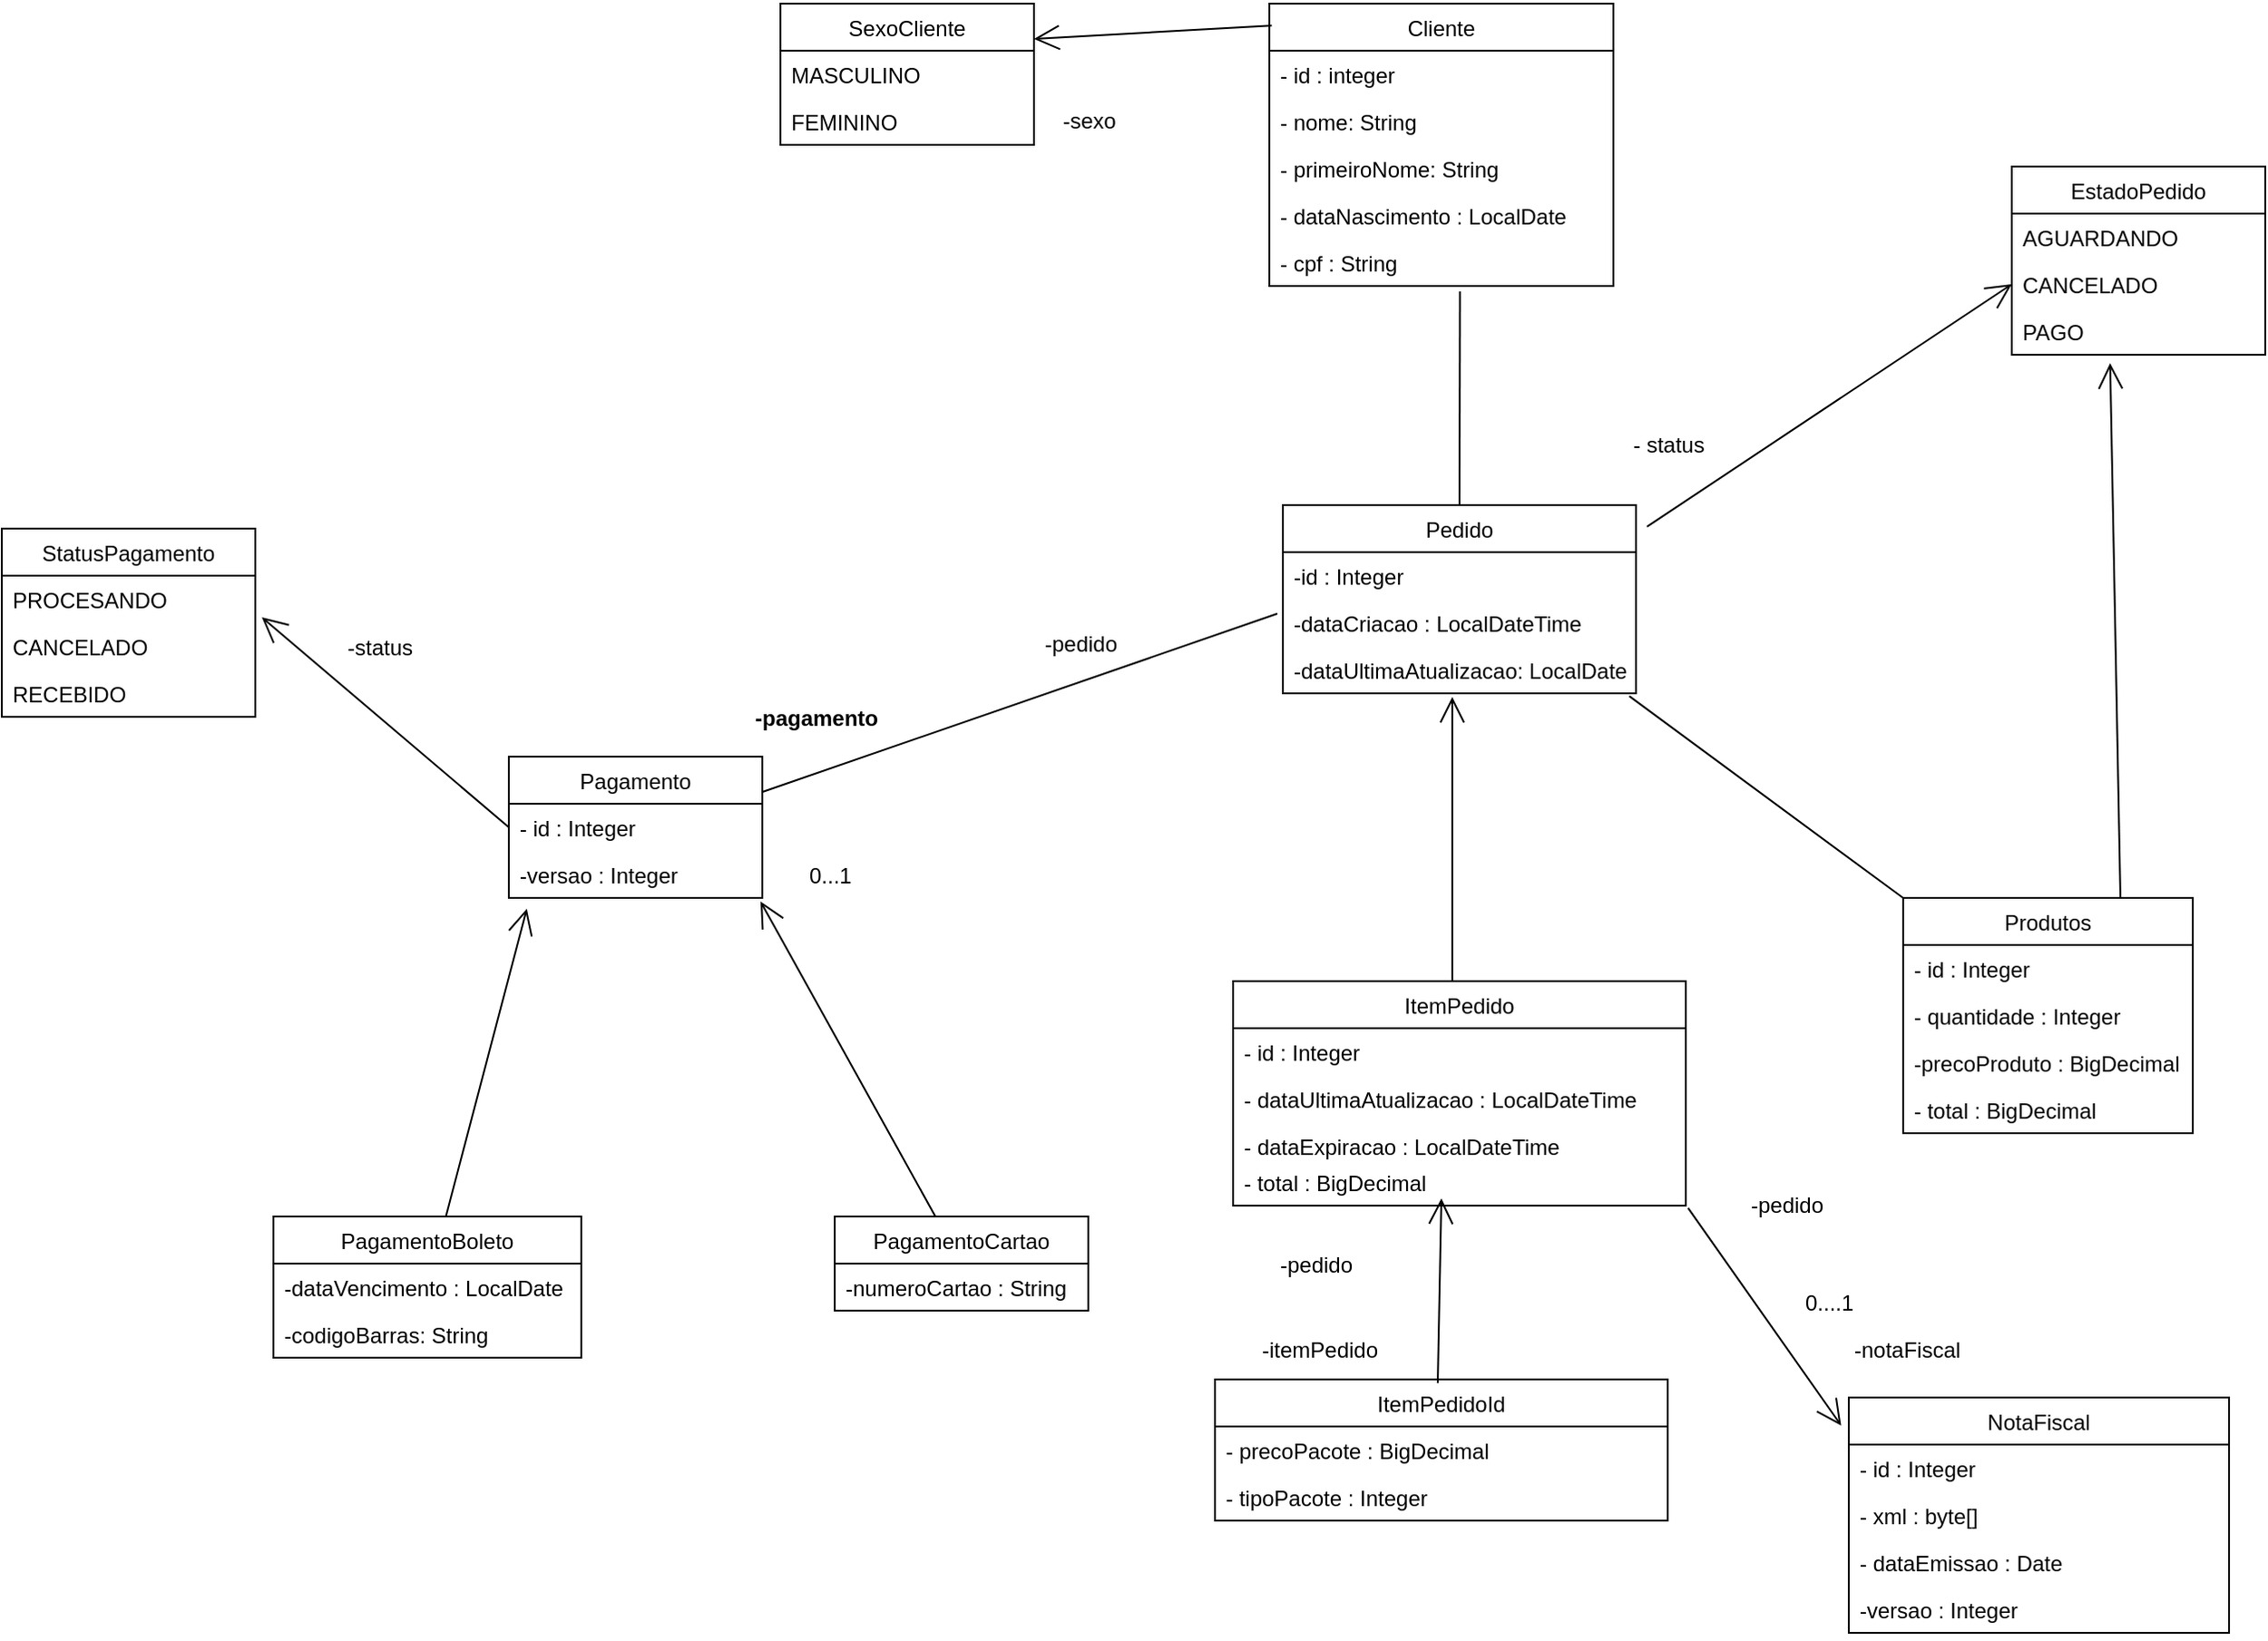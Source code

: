 <mxfile version="14.5.8" type="device"><diagram id="szl401wHWuvzKqxkxbed" name="Page-1"><mxGraphModel dx="1447" dy="750" grid="1" gridSize="10" guides="1" tooltips="1" connect="1" arrows="1" fold="1" page="1" pageScale="1" pageWidth="827" pageHeight="1169" math="0" shadow="0"><root><mxCell id="0"/><mxCell id="1" parent="0"/><mxCell id="eXSobSWJXO8iYHAMKK1B-1" value="Cliente" style="swimlane;fontStyle=0;childLayout=stackLayout;horizontal=1;startSize=26;fillColor=none;horizontalStack=0;resizeParent=1;resizeParentMax=0;resizeLast=0;collapsible=1;marginBottom=0;" vertex="1" parent="1"><mxGeometry x="990" y="450" width="190" height="156" as="geometry"/></mxCell><mxCell id="eXSobSWJXO8iYHAMKK1B-2" value="- id : integer" style="text;strokeColor=none;fillColor=none;align=left;verticalAlign=top;spacingLeft=4;spacingRight=4;overflow=hidden;rotatable=0;points=[[0,0.5],[1,0.5]];portConstraint=eastwest;" vertex="1" parent="eXSobSWJXO8iYHAMKK1B-1"><mxGeometry y="26" width="190" height="26" as="geometry"/></mxCell><mxCell id="eXSobSWJXO8iYHAMKK1B-3" value="- nome: String" style="text;strokeColor=none;fillColor=none;align=left;verticalAlign=top;spacingLeft=4;spacingRight=4;overflow=hidden;rotatable=0;points=[[0,0.5],[1,0.5]];portConstraint=eastwest;" vertex="1" parent="eXSobSWJXO8iYHAMKK1B-1"><mxGeometry y="52" width="190" height="26" as="geometry"/></mxCell><mxCell id="eXSobSWJXO8iYHAMKK1B-4" value="- primeiroNome: String" style="text;strokeColor=none;fillColor=none;align=left;verticalAlign=top;spacingLeft=4;spacingRight=4;overflow=hidden;rotatable=0;points=[[0,0.5],[1,0.5]];portConstraint=eastwest;" vertex="1" parent="eXSobSWJXO8iYHAMKK1B-1"><mxGeometry y="78" width="190" height="26" as="geometry"/></mxCell><mxCell id="eXSobSWJXO8iYHAMKK1B-5" value="- dataNascimento : LocalDate&#10;" style="text;strokeColor=none;fillColor=none;align=left;verticalAlign=top;spacingLeft=4;spacingRight=4;overflow=hidden;rotatable=0;points=[[0,0.5],[1,0.5]];portConstraint=eastwest;" vertex="1" parent="eXSobSWJXO8iYHAMKK1B-1"><mxGeometry y="104" width="190" height="26" as="geometry"/></mxCell><mxCell id="eXSobSWJXO8iYHAMKK1B-6" value="- cpf : String" style="text;strokeColor=none;fillColor=none;align=left;verticalAlign=top;spacingLeft=4;spacingRight=4;overflow=hidden;rotatable=0;points=[[0,0.5],[1,0.5]];portConstraint=eastwest;" vertex="1" parent="eXSobSWJXO8iYHAMKK1B-1"><mxGeometry y="130" width="190" height="26" as="geometry"/></mxCell><mxCell id="eXSobSWJXO8iYHAMKK1B-7" value="SexoCliente" style="swimlane;fontStyle=0;childLayout=stackLayout;horizontal=1;startSize=26;fillColor=none;horizontalStack=0;resizeParent=1;resizeParentMax=0;resizeLast=0;collapsible=1;marginBottom=0;" vertex="1" parent="1"><mxGeometry x="720" y="450" width="140" height="78" as="geometry"/></mxCell><mxCell id="eXSobSWJXO8iYHAMKK1B-8" value="MASCULINO" style="text;strokeColor=none;fillColor=none;align=left;verticalAlign=top;spacingLeft=4;spacingRight=4;overflow=hidden;rotatable=0;points=[[0,0.5],[1,0.5]];portConstraint=eastwest;" vertex="1" parent="eXSobSWJXO8iYHAMKK1B-7"><mxGeometry y="26" width="140" height="26" as="geometry"/></mxCell><mxCell id="eXSobSWJXO8iYHAMKK1B-9" value="FEMININO" style="text;strokeColor=none;fillColor=none;align=left;verticalAlign=top;spacingLeft=4;spacingRight=4;overflow=hidden;rotatable=0;points=[[0,0.5],[1,0.5]];portConstraint=eastwest;" vertex="1" parent="eXSobSWJXO8iYHAMKK1B-7"><mxGeometry y="52" width="140" height="26" as="geometry"/></mxCell><mxCell id="eXSobSWJXO8iYHAMKK1B-10" value="ItemPedido" style="swimlane;fontStyle=0;childLayout=stackLayout;horizontal=1;startSize=26;fillColor=none;horizontalStack=0;resizeParent=1;resizeParentMax=0;resizeLast=0;collapsible=1;marginBottom=0;" vertex="1" parent="1"><mxGeometry x="970" y="990" width="250" height="124" as="geometry"/></mxCell><mxCell id="eXSobSWJXO8iYHAMKK1B-11" value="- id : Integer" style="text;strokeColor=none;fillColor=none;align=left;verticalAlign=top;spacingLeft=4;spacingRight=4;overflow=hidden;rotatable=0;points=[[0,0.5],[1,0.5]];portConstraint=eastwest;" vertex="1" parent="eXSobSWJXO8iYHAMKK1B-10"><mxGeometry y="26" width="250" height="26" as="geometry"/></mxCell><mxCell id="eXSobSWJXO8iYHAMKK1B-12" value="- dataUltimaAtualizacao : LocalDateTime" style="text;strokeColor=none;fillColor=none;align=left;verticalAlign=top;spacingLeft=4;spacingRight=4;overflow=hidden;rotatable=0;points=[[0,0.5],[1,0.5]];portConstraint=eastwest;" vertex="1" parent="eXSobSWJXO8iYHAMKK1B-10"><mxGeometry y="52" width="250" height="26" as="geometry"/></mxCell><mxCell id="eXSobSWJXO8iYHAMKK1B-13" value="- dataExpiracao : LocalDateTime" style="text;strokeColor=none;fillColor=none;align=left;verticalAlign=top;spacingLeft=4;spacingRight=4;overflow=hidden;rotatable=0;points=[[0,0.5],[1,0.5]];portConstraint=eastwest;" vertex="1" parent="eXSobSWJXO8iYHAMKK1B-10"><mxGeometry y="78" width="250" height="20" as="geometry"/></mxCell><mxCell id="eXSobSWJXO8iYHAMKK1B-14" value="- total : BigDecimal" style="text;strokeColor=none;fillColor=none;align=left;verticalAlign=top;spacingLeft=4;spacingRight=4;overflow=hidden;rotatable=0;points=[[0,0.5],[1,0.5]];portConstraint=eastwest;" vertex="1" parent="eXSobSWJXO8iYHAMKK1B-10"><mxGeometry y="98" width="250" height="26" as="geometry"/></mxCell><mxCell id="eXSobSWJXO8iYHAMKK1B-17" value="NotaFiscal" style="swimlane;fontStyle=0;childLayout=stackLayout;horizontal=1;startSize=26;fillColor=none;horizontalStack=0;resizeParent=1;resizeParentMax=0;resizeLast=0;collapsible=1;marginBottom=0;" vertex="1" parent="1"><mxGeometry x="1310" y="1220" width="210" height="130" as="geometry"/></mxCell><mxCell id="eXSobSWJXO8iYHAMKK1B-18" value="- id : Integer" style="text;strokeColor=none;fillColor=none;align=left;verticalAlign=top;spacingLeft=4;spacingRight=4;overflow=hidden;rotatable=0;points=[[0,0.5],[1,0.5]];portConstraint=eastwest;" vertex="1" parent="eXSobSWJXO8iYHAMKK1B-17"><mxGeometry y="26" width="210" height="26" as="geometry"/></mxCell><mxCell id="eXSobSWJXO8iYHAMKK1B-19" value="- xml : byte[]" style="text;strokeColor=none;fillColor=none;align=left;verticalAlign=top;spacingLeft=4;spacingRight=4;overflow=hidden;rotatable=0;points=[[0,0.5],[1,0.5]];portConstraint=eastwest;" vertex="1" parent="eXSobSWJXO8iYHAMKK1B-17"><mxGeometry y="52" width="210" height="26" as="geometry"/></mxCell><mxCell id="eXSobSWJXO8iYHAMKK1B-20" value="- dataEmissao : Date&#10;" style="text;strokeColor=none;fillColor=none;align=left;verticalAlign=top;spacingLeft=4;spacingRight=4;overflow=hidden;rotatable=0;points=[[0,0.5],[1,0.5]];portConstraint=eastwest;" vertex="1" parent="eXSobSWJXO8iYHAMKK1B-17"><mxGeometry y="78" width="210" height="26" as="geometry"/></mxCell><mxCell id="eXSobSWJXO8iYHAMKK1B-21" value="-versao : Integer" style="text;strokeColor=none;fillColor=none;align=left;verticalAlign=top;spacingLeft=4;spacingRight=4;overflow=hidden;rotatable=0;points=[[0,0.5],[1,0.5]];portConstraint=eastwest;" vertex="1" parent="eXSobSWJXO8iYHAMKK1B-17"><mxGeometry y="104" width="210" height="26" as="geometry"/></mxCell><mxCell id="eXSobSWJXO8iYHAMKK1B-22" value="EstadoPedido" style="swimlane;fontStyle=0;childLayout=stackLayout;horizontal=1;startSize=26;fillColor=none;horizontalStack=0;resizeParent=1;resizeParentMax=0;resizeLast=0;collapsible=1;marginBottom=0;" vertex="1" parent="1"><mxGeometry x="1400" y="540" width="140" height="104" as="geometry"/></mxCell><mxCell id="eXSobSWJXO8iYHAMKK1B-23" value="AGUARDANDO" style="text;strokeColor=none;fillColor=none;align=left;verticalAlign=top;spacingLeft=4;spacingRight=4;overflow=hidden;rotatable=0;points=[[0,0.5],[1,0.5]];portConstraint=eastwest;" vertex="1" parent="eXSobSWJXO8iYHAMKK1B-22"><mxGeometry y="26" width="140" height="26" as="geometry"/></mxCell><mxCell id="eXSobSWJXO8iYHAMKK1B-24" value="CANCELADO" style="text;strokeColor=none;fillColor=none;align=left;verticalAlign=top;spacingLeft=4;spacingRight=4;overflow=hidden;rotatable=0;points=[[0,0.5],[1,0.5]];portConstraint=eastwest;" vertex="1" parent="eXSobSWJXO8iYHAMKK1B-22"><mxGeometry y="52" width="140" height="26" as="geometry"/></mxCell><mxCell id="eXSobSWJXO8iYHAMKK1B-25" value="PAGO" style="text;strokeColor=none;fillColor=none;align=left;verticalAlign=top;spacingLeft=4;spacingRight=4;overflow=hidden;rotatable=0;points=[[0,0.5],[1,0.5]];portConstraint=eastwest;" vertex="1" parent="eXSobSWJXO8iYHAMKK1B-22"><mxGeometry y="78" width="140" height="26" as="geometry"/></mxCell><mxCell id="eXSobSWJXO8iYHAMKK1B-26" value="" style="endArrow=open;endFill=1;endSize=12;html=1;entryX=0;entryY=0.5;entryDx=0;entryDy=0;exitX=1.031;exitY=0.115;exitDx=0;exitDy=0;exitPerimeter=0;" edge="1" parent="1" source="eXSobSWJXO8iYHAMKK1B-60" target="eXSobSWJXO8iYHAMKK1B-24"><mxGeometry width="160" relative="1" as="geometry"><mxPoint x="1130" y="850" as="sourcePoint"/><mxPoint x="1290" y="850" as="targetPoint"/></mxGeometry></mxCell><mxCell id="eXSobSWJXO8iYHAMKK1B-27" value="" style="endArrow=open;endFill=1;endSize=12;html=1;exitX=1.005;exitY=1.049;exitDx=0;exitDy=0;exitPerimeter=0;entryX=-0.02;entryY=0.119;entryDx=0;entryDy=0;entryPerimeter=0;" edge="1" parent="1" source="eXSobSWJXO8iYHAMKK1B-14" target="eXSobSWJXO8iYHAMKK1B-17"><mxGeometry width="160" relative="1" as="geometry"><mxPoint x="1216.5" y="905.52" as="sourcePoint"/><mxPoint x="1320" y="1020" as="targetPoint"/></mxGeometry></mxCell><mxCell id="eXSobSWJXO8iYHAMKK1B-28" value="Pagamento" style="swimlane;fontStyle=0;childLayout=stackLayout;horizontal=1;startSize=26;fillColor=none;horizontalStack=0;resizeParent=1;resizeParentMax=0;resizeLast=0;collapsible=1;marginBottom=0;" vertex="1" parent="1"><mxGeometry x="570" y="866" width="140" height="78" as="geometry"/></mxCell><mxCell id="eXSobSWJXO8iYHAMKK1B-29" value="- id : Integer" style="text;strokeColor=none;fillColor=none;align=left;verticalAlign=top;spacingLeft=4;spacingRight=4;overflow=hidden;rotatable=0;points=[[0,0.5],[1,0.5]];portConstraint=eastwest;" vertex="1" parent="eXSobSWJXO8iYHAMKK1B-28"><mxGeometry y="26" width="140" height="26" as="geometry"/></mxCell><mxCell id="eXSobSWJXO8iYHAMKK1B-30" value="-versao : Integer" style="text;strokeColor=none;fillColor=none;align=left;verticalAlign=top;spacingLeft=4;spacingRight=4;overflow=hidden;rotatable=0;points=[[0,0.5],[1,0.5]];portConstraint=eastwest;" vertex="1" parent="eXSobSWJXO8iYHAMKK1B-28"><mxGeometry y="52" width="140" height="26" as="geometry"/></mxCell><mxCell id="eXSobSWJXO8iYHAMKK1B-31" value="PagamentoCartao" style="swimlane;fontStyle=0;childLayout=stackLayout;horizontal=1;startSize=26;fillColor=none;horizontalStack=0;resizeParent=1;resizeParentMax=0;resizeLast=0;collapsible=1;marginBottom=0;" vertex="1" parent="1"><mxGeometry x="750" y="1120" width="140" height="52" as="geometry"/></mxCell><mxCell id="eXSobSWJXO8iYHAMKK1B-32" value="-numeroCartao : String" style="text;strokeColor=none;fillColor=none;align=left;verticalAlign=top;spacingLeft=4;spacingRight=4;overflow=hidden;rotatable=0;points=[[0,0.5],[1,0.5]];portConstraint=eastwest;" vertex="1" parent="eXSobSWJXO8iYHAMKK1B-31"><mxGeometry y="26" width="140" height="26" as="geometry"/></mxCell><mxCell id="eXSobSWJXO8iYHAMKK1B-33" value="" style="endArrow=open;endFill=1;endSize=12;html=1;entryX=0.993;entryY=1.077;entryDx=0;entryDy=0;entryPerimeter=0;" edge="1" parent="1" source="eXSobSWJXO8iYHAMKK1B-31" target="eXSobSWJXO8iYHAMKK1B-30"><mxGeometry width="160" relative="1" as="geometry"><mxPoint x="770" y="930" as="sourcePoint"/><mxPoint x="930" y="930" as="targetPoint"/></mxGeometry></mxCell><mxCell id="eXSobSWJXO8iYHAMKK1B-34" value="PagamentoBoleto" style="swimlane;fontStyle=0;childLayout=stackLayout;horizontal=1;startSize=26;fillColor=none;horizontalStack=0;resizeParent=1;resizeParentMax=0;resizeLast=0;collapsible=1;marginBottom=0;" vertex="1" parent="1"><mxGeometry x="440" y="1120" width="170" height="78" as="geometry"/></mxCell><mxCell id="eXSobSWJXO8iYHAMKK1B-35" value="-dataVencimento : LocalDate" style="text;strokeColor=none;fillColor=none;align=left;verticalAlign=top;spacingLeft=4;spacingRight=4;overflow=hidden;rotatable=0;points=[[0,0.5],[1,0.5]];portConstraint=eastwest;" vertex="1" parent="eXSobSWJXO8iYHAMKK1B-34"><mxGeometry y="26" width="170" height="26" as="geometry"/></mxCell><mxCell id="eXSobSWJXO8iYHAMKK1B-36" value="-codigoBarras: String" style="text;strokeColor=none;fillColor=none;align=left;verticalAlign=top;spacingLeft=4;spacingRight=4;overflow=hidden;rotatable=0;points=[[0,0.5],[1,0.5]];portConstraint=eastwest;" vertex="1" parent="eXSobSWJXO8iYHAMKK1B-34"><mxGeometry y="52" width="170" height="26" as="geometry"/></mxCell><mxCell id="eXSobSWJXO8iYHAMKK1B-37" value="" style="endArrow=open;endFill=1;endSize=12;html=1;entryX=0.071;entryY=1.231;entryDx=0;entryDy=0;entryPerimeter=0;" edge="1" parent="1" source="eXSobSWJXO8iYHAMKK1B-34" target="eXSobSWJXO8iYHAMKK1B-30"><mxGeometry width="160" relative="1" as="geometry"><mxPoint x="610" y="920" as="sourcePoint"/><mxPoint x="750" y="940" as="targetPoint"/></mxGeometry></mxCell><mxCell id="eXSobSWJXO8iYHAMKK1B-38" value="StatusPagamento" style="swimlane;fontStyle=0;childLayout=stackLayout;horizontal=1;startSize=26;fillColor=none;horizontalStack=0;resizeParent=1;resizeParentMax=0;resizeLast=0;collapsible=1;marginBottom=0;" vertex="1" parent="1"><mxGeometry x="290" y="740" width="140" height="104" as="geometry"/></mxCell><mxCell id="eXSobSWJXO8iYHAMKK1B-39" value="PROCESANDO" style="text;strokeColor=none;fillColor=none;align=left;verticalAlign=top;spacingLeft=4;spacingRight=4;overflow=hidden;rotatable=0;points=[[0,0.5],[1,0.5]];portConstraint=eastwest;" vertex="1" parent="eXSobSWJXO8iYHAMKK1B-38"><mxGeometry y="26" width="140" height="26" as="geometry"/></mxCell><mxCell id="eXSobSWJXO8iYHAMKK1B-40" value="CANCELADO" style="text;strokeColor=none;fillColor=none;align=left;verticalAlign=top;spacingLeft=4;spacingRight=4;overflow=hidden;rotatable=0;points=[[0,0.5],[1,0.5]];portConstraint=eastwest;" vertex="1" parent="eXSobSWJXO8iYHAMKK1B-38"><mxGeometry y="52" width="140" height="26" as="geometry"/></mxCell><mxCell id="eXSobSWJXO8iYHAMKK1B-41" value="RECEBIDO" style="text;strokeColor=none;fillColor=none;align=left;verticalAlign=top;spacingLeft=4;spacingRight=4;overflow=hidden;rotatable=0;points=[[0,0.5],[1,0.5]];portConstraint=eastwest;" vertex="1" parent="eXSobSWJXO8iYHAMKK1B-38"><mxGeometry y="78" width="140" height="26" as="geometry"/></mxCell><mxCell id="eXSobSWJXO8iYHAMKK1B-42" value="" style="endArrow=open;endFill=1;endSize=12;html=1;entryX=1.026;entryY=0.887;entryDx=0;entryDy=0;entryPerimeter=0;exitX=0;exitY=0.5;exitDx=0;exitDy=0;" edge="1" parent="1" source="eXSobSWJXO8iYHAMKK1B-29" target="eXSobSWJXO8iYHAMKK1B-39"><mxGeometry width="160" relative="1" as="geometry"><mxPoint x="590" y="940" as="sourcePoint"/><mxPoint x="750" y="940" as="targetPoint"/></mxGeometry></mxCell><mxCell id="eXSobSWJXO8iYHAMKK1B-43" value="ItemPedidoId" style="swimlane;fontStyle=0;childLayout=stackLayout;horizontal=1;startSize=26;fillColor=none;horizontalStack=0;resizeParent=1;resizeParentMax=0;resizeLast=0;collapsible=1;marginBottom=0;" vertex="1" parent="1"><mxGeometry x="960" y="1210" width="250" height="78" as="geometry"/></mxCell><mxCell id="eXSobSWJXO8iYHAMKK1B-44" value="- precoPacote : BigDecimal" style="text;strokeColor=none;fillColor=none;align=left;verticalAlign=top;spacingLeft=4;spacingRight=4;overflow=hidden;rotatable=0;points=[[0,0.5],[1,0.5]];portConstraint=eastwest;" vertex="1" parent="eXSobSWJXO8iYHAMKK1B-43"><mxGeometry y="26" width="250" height="26" as="geometry"/></mxCell><mxCell id="eXSobSWJXO8iYHAMKK1B-45" value="- tipoPacote : Integer" style="text;strokeColor=none;fillColor=none;align=left;verticalAlign=top;spacingLeft=4;spacingRight=4;overflow=hidden;rotatable=0;points=[[0,0.5],[1,0.5]];portConstraint=eastwest;" vertex="1" parent="eXSobSWJXO8iYHAMKK1B-43"><mxGeometry y="52" width="250" height="26" as="geometry"/></mxCell><mxCell id="eXSobSWJXO8iYHAMKK1B-47" value="" style="endArrow=open;endFill=1;endSize=12;html=1;exitX=0.007;exitY=0.078;exitDx=0;exitDy=0;exitPerimeter=0;entryX=1;entryY=0.25;entryDx=0;entryDy=0;" edge="1" parent="1" source="eXSobSWJXO8iYHAMKK1B-1" target="eXSobSWJXO8iYHAMKK1B-7"><mxGeometry width="160" relative="1" as="geometry"><mxPoint x="810" y="560" as="sourcePoint"/><mxPoint x="970" y="560" as="targetPoint"/></mxGeometry></mxCell><mxCell id="eXSobSWJXO8iYHAMKK1B-48" value="" style="endArrow=open;endFill=1;endSize=12;html=1;exitX=1.03;exitY=1.231;exitDx=0;exitDy=0;exitPerimeter=0;" edge="1" parent="1" source="eXSobSWJXO8iYHAMKK1B-58"><mxGeometry width="160" relative="1" as="geometry"><mxPoint x="890" y="1080" as="sourcePoint"/><mxPoint x="1085" y="1110" as="targetPoint"/></mxGeometry></mxCell><mxCell id="eXSobSWJXO8iYHAMKK1B-49" value="-sexo" style="text;strokeColor=none;fillColor=none;align=left;verticalAlign=top;spacingLeft=4;spacingRight=4;overflow=hidden;rotatable=0;points=[[0,0.5],[1,0.5]];portConstraint=eastwest;" vertex="1" parent="1"><mxGeometry x="870" y="501" width="100" height="26" as="geometry"/></mxCell><mxCell id="eXSobSWJXO8iYHAMKK1B-50" value="0...1" style="text;strokeColor=none;fillColor=none;align=left;verticalAlign=top;spacingLeft=4;spacingRight=4;overflow=hidden;rotatable=0;points=[[0,0.5],[1,0.5]];portConstraint=eastwest;" vertex="1" parent="1"><mxGeometry x="730" y="918" width="100" height="26" as="geometry"/></mxCell><mxCell id="eXSobSWJXO8iYHAMKK1B-51" value="-pagamento" style="text;align=center;fontStyle=1;verticalAlign=middle;spacingLeft=3;spacingRight=3;strokeColor=none;rotatable=0;points=[[0,0.5],[1,0.5]];portConstraint=eastwest;" vertex="1" parent="1"><mxGeometry x="700" y="831" width="80" height="26" as="geometry"/></mxCell><mxCell id="eXSobSWJXO8iYHAMKK1B-52" value="-pedido" style="text;strokeColor=none;fillColor=none;align=left;verticalAlign=top;spacingLeft=4;spacingRight=4;overflow=hidden;rotatable=0;points=[[0,0.5],[1,0.5]];portConstraint=eastwest;" vertex="1" parent="1"><mxGeometry x="860" y="790" width="100" height="26" as="geometry"/></mxCell><mxCell id="eXSobSWJXO8iYHAMKK1B-53" value="- status" style="text;strokeColor=none;fillColor=none;align=left;verticalAlign=top;spacingLeft=4;spacingRight=4;overflow=hidden;rotatable=0;points=[[0,0.5],[1,0.5]];portConstraint=eastwest;" vertex="1" parent="1"><mxGeometry x="1185" y="680" width="100" height="26" as="geometry"/></mxCell><mxCell id="eXSobSWJXO8iYHAMKK1B-54" value="-pedido&#10;" style="text;strokeColor=none;fillColor=none;align=left;verticalAlign=top;spacingLeft=4;spacingRight=4;overflow=hidden;rotatable=0;points=[[0,0.5],[1,0.5]];portConstraint=eastwest;" vertex="1" parent="1"><mxGeometry x="1250" y="1100" width="100" height="26" as="geometry"/></mxCell><mxCell id="eXSobSWJXO8iYHAMKK1B-55" value="-notaFiscal&#10;" style="text;strokeColor=none;fillColor=none;align=left;verticalAlign=top;spacingLeft=4;spacingRight=4;overflow=hidden;rotatable=0;points=[[0,0.5],[1,0.5]];portConstraint=eastwest;" vertex="1" parent="1"><mxGeometry x="1307" y="1180" width="100" height="26" as="geometry"/></mxCell><mxCell id="eXSobSWJXO8iYHAMKK1B-56" value="0....1" style="text;strokeColor=none;fillColor=none;align=left;verticalAlign=top;spacingLeft=4;spacingRight=4;overflow=hidden;rotatable=0;points=[[0,0.5],[1,0.5]];portConstraint=eastwest;" vertex="1" parent="1"><mxGeometry x="1280" y="1154" width="100" height="26" as="geometry"/></mxCell><mxCell id="eXSobSWJXO8iYHAMKK1B-57" value="-pedido" style="text;strokeColor=none;fillColor=none;align=left;verticalAlign=top;spacingLeft=4;spacingRight=4;overflow=hidden;rotatable=0;points=[[0,0.5],[1,0.5]];portConstraint=eastwest;" vertex="1" parent="1"><mxGeometry x="990" y="1133" width="100" height="26" as="geometry"/></mxCell><mxCell id="eXSobSWJXO8iYHAMKK1B-58" value="-itemPedido" style="text;strokeColor=none;fillColor=none;align=left;verticalAlign=top;spacingLeft=4;spacingRight=4;overflow=hidden;rotatable=0;points=[[0,0.5],[1,0.5]];portConstraint=eastwest;" vertex="1" parent="1"><mxGeometry x="980" y="1180" width="100" height="26" as="geometry"/></mxCell><mxCell id="eXSobSWJXO8iYHAMKK1B-60" value="Pedido" style="swimlane;fontStyle=0;childLayout=stackLayout;horizontal=1;startSize=26;fillColor=none;horizontalStack=0;resizeParent=1;resizeParentMax=0;resizeLast=0;collapsible=1;marginBottom=0;" vertex="1" parent="1"><mxGeometry x="997.5" y="727" width="195" height="104" as="geometry"/></mxCell><mxCell id="eXSobSWJXO8iYHAMKK1B-61" value="-id : Integer" style="text;strokeColor=none;fillColor=none;align=left;verticalAlign=top;spacingLeft=4;spacingRight=4;overflow=hidden;rotatable=0;points=[[0,0.5],[1,0.5]];portConstraint=eastwest;" vertex="1" parent="eXSobSWJXO8iYHAMKK1B-60"><mxGeometry y="26" width="195" height="26" as="geometry"/></mxCell><mxCell id="eXSobSWJXO8iYHAMKK1B-62" value="-dataCriacao : LocalDateTime" style="text;strokeColor=none;fillColor=none;align=left;verticalAlign=top;spacingLeft=4;spacingRight=4;overflow=hidden;rotatable=0;points=[[0,0.5],[1,0.5]];portConstraint=eastwest;" vertex="1" parent="eXSobSWJXO8iYHAMKK1B-60"><mxGeometry y="52" width="195" height="26" as="geometry"/></mxCell><mxCell id="eXSobSWJXO8iYHAMKK1B-63" value="-dataUltimaAtualizacao: LocalDateTime" style="text;strokeColor=none;fillColor=none;align=left;verticalAlign=top;spacingLeft=4;spacingRight=4;overflow=hidden;rotatable=0;points=[[0,0.5],[1,0.5]];portConstraint=eastwest;" vertex="1" parent="eXSobSWJXO8iYHAMKK1B-60"><mxGeometry y="78" width="195" height="26" as="geometry"/></mxCell><mxCell id="eXSobSWJXO8iYHAMKK1B-64" value="-status" style="text;strokeColor=none;fillColor=none;align=left;verticalAlign=top;spacingLeft=4;spacingRight=4;overflow=hidden;rotatable=0;points=[[0,0.5],[1,0.5]];portConstraint=eastwest;" vertex="1" parent="1"><mxGeometry x="475" y="792" width="100" height="26" as="geometry"/></mxCell><mxCell id="eXSobSWJXO8iYHAMKK1B-65" value="" style="endArrow=none;html=1;exitX=1;exitY=0.25;exitDx=0;exitDy=0;entryX=-0.016;entryY=1.308;entryDx=0;entryDy=0;entryPerimeter=0;" edge="1" parent="1" source="eXSobSWJXO8iYHAMKK1B-28" target="eXSobSWJXO8iYHAMKK1B-61"><mxGeometry width="50" height="50" relative="1" as="geometry"><mxPoint x="870" y="890" as="sourcePoint"/><mxPoint x="920" y="840" as="targetPoint"/><Array as="points"/></mxGeometry></mxCell><mxCell id="eXSobSWJXO8iYHAMKK1B-66" value="Produtos" style="swimlane;fontStyle=0;childLayout=stackLayout;horizontal=1;startSize=26;fillColor=none;horizontalStack=0;resizeParent=1;resizeParentMax=0;resizeLast=0;collapsible=1;marginBottom=0;" vertex="1" parent="1"><mxGeometry x="1340" y="944" width="160" height="130" as="geometry"/></mxCell><mxCell id="eXSobSWJXO8iYHAMKK1B-67" value="- id : Integer " style="text;strokeColor=none;fillColor=none;align=left;verticalAlign=top;spacingLeft=4;spacingRight=4;overflow=hidden;rotatable=0;points=[[0,0.5],[1,0.5]];portConstraint=eastwest;" vertex="1" parent="eXSobSWJXO8iYHAMKK1B-66"><mxGeometry y="26" width="160" height="26" as="geometry"/></mxCell><mxCell id="eXSobSWJXO8iYHAMKK1B-68" value="- quantidade : Integer" style="text;strokeColor=none;fillColor=none;align=left;verticalAlign=top;spacingLeft=4;spacingRight=4;overflow=hidden;rotatable=0;points=[[0,0.5],[1,0.5]];portConstraint=eastwest;" vertex="1" parent="eXSobSWJXO8iYHAMKK1B-66"><mxGeometry y="52" width="160" height="26" as="geometry"/></mxCell><mxCell id="eXSobSWJXO8iYHAMKK1B-69" value="-precoProduto : BigDecimal" style="text;strokeColor=none;fillColor=none;align=left;verticalAlign=top;spacingLeft=4;spacingRight=4;overflow=hidden;rotatable=0;points=[[0,0.5],[1,0.5]];portConstraint=eastwest;" vertex="1" parent="eXSobSWJXO8iYHAMKK1B-66"><mxGeometry y="78" width="160" height="26" as="geometry"/></mxCell><mxCell id="eXSobSWJXO8iYHAMKK1B-70" value="- total : BigDecimal" style="text;strokeColor=none;fillColor=none;align=left;verticalAlign=top;spacingLeft=4;spacingRight=4;overflow=hidden;rotatable=0;points=[[0,0.5],[1,0.5]];portConstraint=eastwest;" vertex="1" parent="eXSobSWJXO8iYHAMKK1B-66"><mxGeometry y="104" width="160" height="26" as="geometry"/></mxCell><mxCell id="eXSobSWJXO8iYHAMKK1B-71" value="" style="endArrow=open;endFill=1;endSize=12;html=1;" edge="1" parent="1"><mxGeometry width="160" relative="1" as="geometry"><mxPoint x="1091" y="990" as="sourcePoint"/><mxPoint x="1091" y="833" as="targetPoint"/></mxGeometry></mxCell><mxCell id="eXSobSWJXO8iYHAMKK1B-72" value="" style="endArrow=open;endFill=1;endSize=12;html=1;entryX=0.388;entryY=1.179;entryDx=0;entryDy=0;entryPerimeter=0;exitX=0.75;exitY=0;exitDx=0;exitDy=0;" edge="1" parent="1" source="eXSobSWJXO8iYHAMKK1B-66" target="eXSobSWJXO8iYHAMKK1B-25"><mxGeometry width="160" relative="1" as="geometry"><mxPoint x="1190" y="800" as="sourcePoint"/><mxPoint x="1350" y="800" as="targetPoint"/></mxGeometry></mxCell><mxCell id="eXSobSWJXO8iYHAMKK1B-73" value="" style="endArrow=none;html=1;entryX=0.981;entryY=1.061;entryDx=0;entryDy=0;entryPerimeter=0;exitX=0;exitY=0;exitDx=0;exitDy=0;" edge="1" parent="1" source="eXSobSWJXO8iYHAMKK1B-66" target="eXSobSWJXO8iYHAMKK1B-63"><mxGeometry width="50" height="50" relative="1" as="geometry"><mxPoint x="1200" y="1020" as="sourcePoint"/><mxPoint x="1185.975" y="860.328" as="targetPoint"/></mxGeometry></mxCell><mxCell id="eXSobSWJXO8iYHAMKK1B-78" value="" style="endArrow=none;html=1;entryX=0.554;entryY=1.113;entryDx=0;entryDy=0;entryPerimeter=0;exitX=0.5;exitY=0;exitDx=0;exitDy=0;" edge="1" parent="1" source="eXSobSWJXO8iYHAMKK1B-60" target="eXSobSWJXO8iYHAMKK1B-6"><mxGeometry width="50" height="50" relative="1" as="geometry"><mxPoint x="1080" y="730" as="sourcePoint"/><mxPoint x="1130" y="680" as="targetPoint"/></mxGeometry></mxCell></root></mxGraphModel></diagram></mxfile>